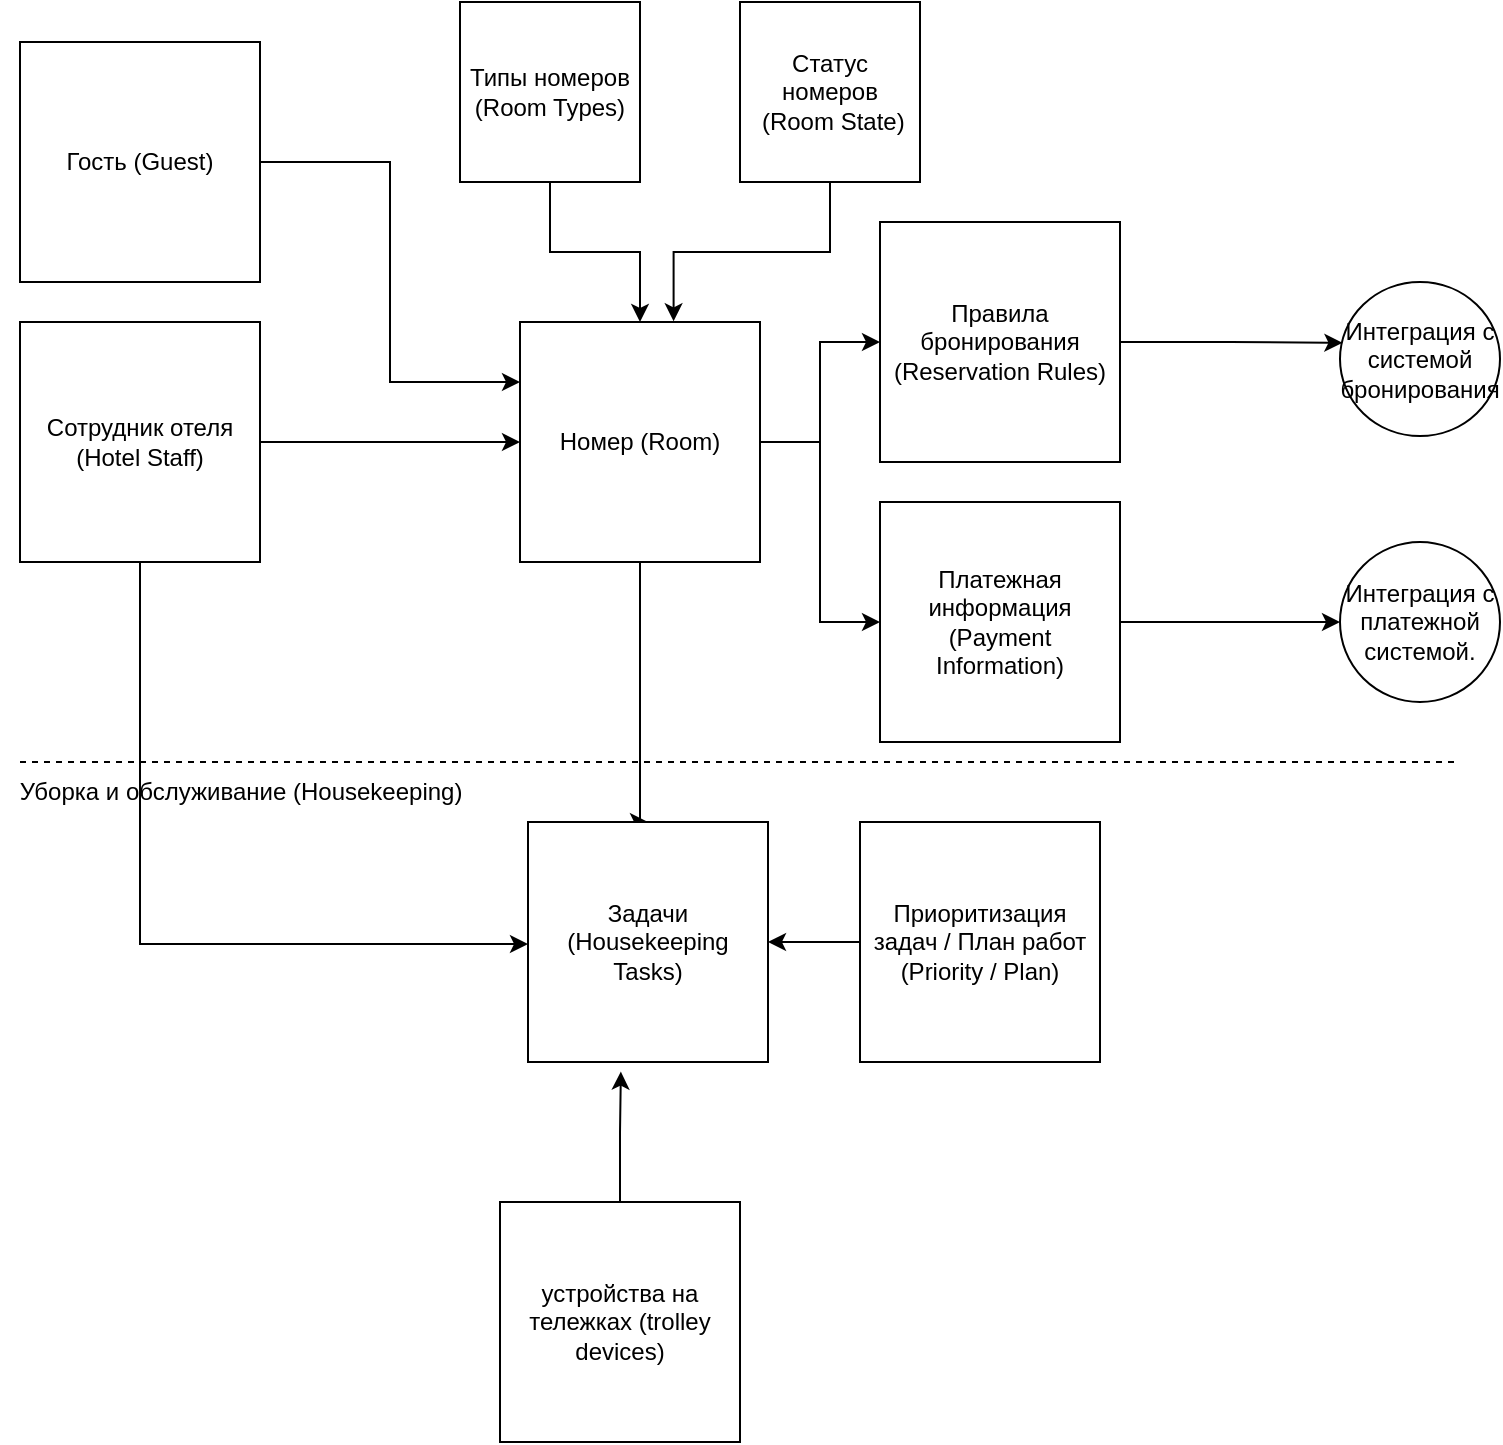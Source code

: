 <mxfile version="21.6.6" type="device">
  <diagram id="prtHgNgQTEPvFCAcTncT" name="Page-1">
    <mxGraphModel dx="1562" dy="781" grid="1" gridSize="10" guides="1" tooltips="1" connect="1" arrows="1" fold="1" page="1" pageScale="1" pageWidth="827" pageHeight="1169" math="0" shadow="0">
      <root>
        <mxCell id="0" />
        <mxCell id="1" parent="0" />
        <mxCell id="nMokIZjZC6wRx67IndkM-13" style="edgeStyle=orthogonalEdgeStyle;rounded=0;orthogonalLoop=1;jettySize=auto;html=1;entryX=0;entryY=0.25;entryDx=0;entryDy=0;" edge="1" parent="1" source="nMokIZjZC6wRx67IndkM-1" target="nMokIZjZC6wRx67IndkM-3">
          <mxGeometry relative="1" as="geometry" />
        </mxCell>
        <mxCell id="nMokIZjZC6wRx67IndkM-1" value="Гость (Guest)" style="whiteSpace=wrap;html=1;aspect=fixed;" vertex="1" parent="1">
          <mxGeometry x="40" y="40" width="120" height="120" as="geometry" />
        </mxCell>
        <mxCell id="nMokIZjZC6wRx67IndkM-14" style="edgeStyle=orthogonalEdgeStyle;rounded=0;orthogonalLoop=1;jettySize=auto;html=1;entryX=0;entryY=0.5;entryDx=0;entryDy=0;" edge="1" parent="1" source="nMokIZjZC6wRx67IndkM-2" target="nMokIZjZC6wRx67IndkM-3">
          <mxGeometry relative="1" as="geometry" />
        </mxCell>
        <mxCell id="nMokIZjZC6wRx67IndkM-17" style="edgeStyle=orthogonalEdgeStyle;rounded=0;orthogonalLoop=1;jettySize=auto;html=1;entryX=0;entryY=0.75;entryDx=0;entryDy=0;" edge="1" parent="1">
          <mxGeometry relative="1" as="geometry">
            <mxPoint x="100" y="271" as="sourcePoint" />
            <mxPoint x="294" y="491" as="targetPoint" />
            <Array as="points">
              <mxPoint x="100" y="491" />
            </Array>
          </mxGeometry>
        </mxCell>
        <mxCell id="nMokIZjZC6wRx67IndkM-2" value="Сотрудник отеля (Hotel Staff)" style="whiteSpace=wrap;html=1;aspect=fixed;" vertex="1" parent="1">
          <mxGeometry x="40" y="180" width="120" height="120" as="geometry" />
        </mxCell>
        <mxCell id="nMokIZjZC6wRx67IndkM-18" style="edgeStyle=orthogonalEdgeStyle;rounded=0;orthogonalLoop=1;jettySize=auto;html=1;exitX=0.5;exitY=1;exitDx=0;exitDy=0;entryX=0.5;entryY=0;entryDx=0;entryDy=0;" edge="1" parent="1" source="nMokIZjZC6wRx67IndkM-3" target="nMokIZjZC6wRx67IndkM-10">
          <mxGeometry relative="1" as="geometry">
            <Array as="points">
              <mxPoint x="350" y="430" />
            </Array>
          </mxGeometry>
        </mxCell>
        <mxCell id="nMokIZjZC6wRx67IndkM-21" style="edgeStyle=orthogonalEdgeStyle;rounded=0;orthogonalLoop=1;jettySize=auto;html=1;exitX=1;exitY=0.5;exitDx=0;exitDy=0;" edge="1" parent="1" source="nMokIZjZC6wRx67IndkM-3" target="nMokIZjZC6wRx67IndkM-6">
          <mxGeometry relative="1" as="geometry" />
        </mxCell>
        <mxCell id="nMokIZjZC6wRx67IndkM-22" style="edgeStyle=orthogonalEdgeStyle;rounded=0;orthogonalLoop=1;jettySize=auto;html=1;exitX=1;exitY=0.5;exitDx=0;exitDy=0;entryX=0;entryY=0.5;entryDx=0;entryDy=0;" edge="1" parent="1" source="nMokIZjZC6wRx67IndkM-3" target="nMokIZjZC6wRx67IndkM-7">
          <mxGeometry relative="1" as="geometry" />
        </mxCell>
        <mxCell id="nMokIZjZC6wRx67IndkM-3" value="Номер (Room)" style="whiteSpace=wrap;html=1;aspect=fixed;" vertex="1" parent="1">
          <mxGeometry x="290" y="180" width="120" height="120" as="geometry" />
        </mxCell>
        <mxCell id="nMokIZjZC6wRx67IndkM-28" style="edgeStyle=orthogonalEdgeStyle;rounded=0;orthogonalLoop=1;jettySize=auto;html=1;entryX=1;entryY=0.5;entryDx=0;entryDy=0;" edge="1" parent="1" source="nMokIZjZC6wRx67IndkM-4" target="nMokIZjZC6wRx67IndkM-10">
          <mxGeometry relative="1" as="geometry" />
        </mxCell>
        <mxCell id="nMokIZjZC6wRx67IndkM-4" value="Приоритизация задач / План работ (Priority / Plan)" style="whiteSpace=wrap;html=1;aspect=fixed;" vertex="1" parent="1">
          <mxGeometry x="460" y="430" width="120" height="120" as="geometry" />
        </mxCell>
        <mxCell id="nMokIZjZC6wRx67IndkM-12" style="edgeStyle=orthogonalEdgeStyle;rounded=0;orthogonalLoop=1;jettySize=auto;html=1;" edge="1" parent="1" source="nMokIZjZC6wRx67IndkM-5" target="nMokIZjZC6wRx67IndkM-3">
          <mxGeometry relative="1" as="geometry" />
        </mxCell>
        <mxCell id="nMokIZjZC6wRx67IndkM-5" value="Типы номеров (Room Types)" style="whiteSpace=wrap;html=1;aspect=fixed;" vertex="1" parent="1">
          <mxGeometry x="260" y="20" width="90" height="90" as="geometry" />
        </mxCell>
        <mxCell id="nMokIZjZC6wRx67IndkM-25" style="edgeStyle=orthogonalEdgeStyle;rounded=0;orthogonalLoop=1;jettySize=auto;html=1;exitX=1;exitY=0.5;exitDx=0;exitDy=0;" edge="1" parent="1" source="nMokIZjZC6wRx67IndkM-6" target="nMokIZjZC6wRx67IndkM-24">
          <mxGeometry relative="1" as="geometry" />
        </mxCell>
        <mxCell id="nMokIZjZC6wRx67IndkM-6" value="Платежная информация (Payment Information)" style="whiteSpace=wrap;html=1;aspect=fixed;" vertex="1" parent="1">
          <mxGeometry x="470" y="270" width="120" height="120" as="geometry" />
        </mxCell>
        <mxCell id="nMokIZjZC6wRx67IndkM-26" style="edgeStyle=orthogonalEdgeStyle;rounded=0;orthogonalLoop=1;jettySize=auto;html=1;exitX=1;exitY=0.5;exitDx=0;exitDy=0;entryX=0.015;entryY=0.395;entryDx=0;entryDy=0;entryPerimeter=0;" edge="1" parent="1" source="nMokIZjZC6wRx67IndkM-7" target="nMokIZjZC6wRx67IndkM-23">
          <mxGeometry relative="1" as="geometry" />
        </mxCell>
        <mxCell id="nMokIZjZC6wRx67IndkM-7" value="Правила бронирования (Reservation Rules)" style="whiteSpace=wrap;html=1;aspect=fixed;" vertex="1" parent="1">
          <mxGeometry x="470" y="130" width="120" height="120" as="geometry" />
        </mxCell>
        <mxCell id="nMokIZjZC6wRx67IndkM-20" style="edgeStyle=orthogonalEdgeStyle;rounded=0;orthogonalLoop=1;jettySize=auto;html=1;exitX=0.5;exitY=0;exitDx=0;exitDy=0;entryX=0.387;entryY=1.04;entryDx=0;entryDy=0;entryPerimeter=0;" edge="1" parent="1" source="nMokIZjZC6wRx67IndkM-9" target="nMokIZjZC6wRx67IndkM-10">
          <mxGeometry relative="1" as="geometry" />
        </mxCell>
        <mxCell id="nMokIZjZC6wRx67IndkM-9" value="устройства на тележках (trolley devices)" style="whiteSpace=wrap;html=1;aspect=fixed;" vertex="1" parent="1">
          <mxGeometry x="280" y="620" width="120" height="120" as="geometry" />
        </mxCell>
        <mxCell id="nMokIZjZC6wRx67IndkM-10" value="Задачи (Housekeeping Tasks)" style="whiteSpace=wrap;html=1;aspect=fixed;" vertex="1" parent="1">
          <mxGeometry x="294" y="430" width="120" height="120" as="geometry" />
        </mxCell>
        <mxCell id="nMokIZjZC6wRx67IndkM-19" style="edgeStyle=orthogonalEdgeStyle;rounded=0;orthogonalLoop=1;jettySize=auto;html=1;entryX=0.64;entryY=-0.003;entryDx=0;entryDy=0;entryPerimeter=0;" edge="1" parent="1" source="nMokIZjZC6wRx67IndkM-11" target="nMokIZjZC6wRx67IndkM-3">
          <mxGeometry relative="1" as="geometry" />
        </mxCell>
        <mxCell id="nMokIZjZC6wRx67IndkM-11" value="Статус номеров&lt;br&gt;&amp;nbsp;(Room State)" style="whiteSpace=wrap;html=1;aspect=fixed;" vertex="1" parent="1">
          <mxGeometry x="400" y="20" width="90" height="90" as="geometry" />
        </mxCell>
        <mxCell id="nMokIZjZC6wRx67IndkM-15" value="" style="endArrow=none;dashed=1;html=1;rounded=0;" edge="1" parent="1">
          <mxGeometry width="50" height="50" relative="1" as="geometry">
            <mxPoint x="40" y="400" as="sourcePoint" />
            <mxPoint x="760" y="400" as="targetPoint" />
          </mxGeometry>
        </mxCell>
        <mxCell id="nMokIZjZC6wRx67IndkM-16" value="Уборка и обслуживание (Housekeeping)" style="text;html=1;align=center;verticalAlign=middle;resizable=0;points=[];autosize=1;strokeColor=none;fillColor=none;" vertex="1" parent="1">
          <mxGeometry x="30" y="400" width="240" height="30" as="geometry" />
        </mxCell>
        <mxCell id="nMokIZjZC6wRx67IndkM-23" value="Интеграция с системой бронирования" style="ellipse;whiteSpace=wrap;html=1;aspect=fixed;" vertex="1" parent="1">
          <mxGeometry x="700" y="160" width="80" height="77" as="geometry" />
        </mxCell>
        <mxCell id="nMokIZjZC6wRx67IndkM-24" value="Интеграция с платежной системой." style="ellipse;whiteSpace=wrap;html=1;aspect=fixed;" vertex="1" parent="1">
          <mxGeometry x="700" y="290" width="80" height="80" as="geometry" />
        </mxCell>
      </root>
    </mxGraphModel>
  </diagram>
</mxfile>
